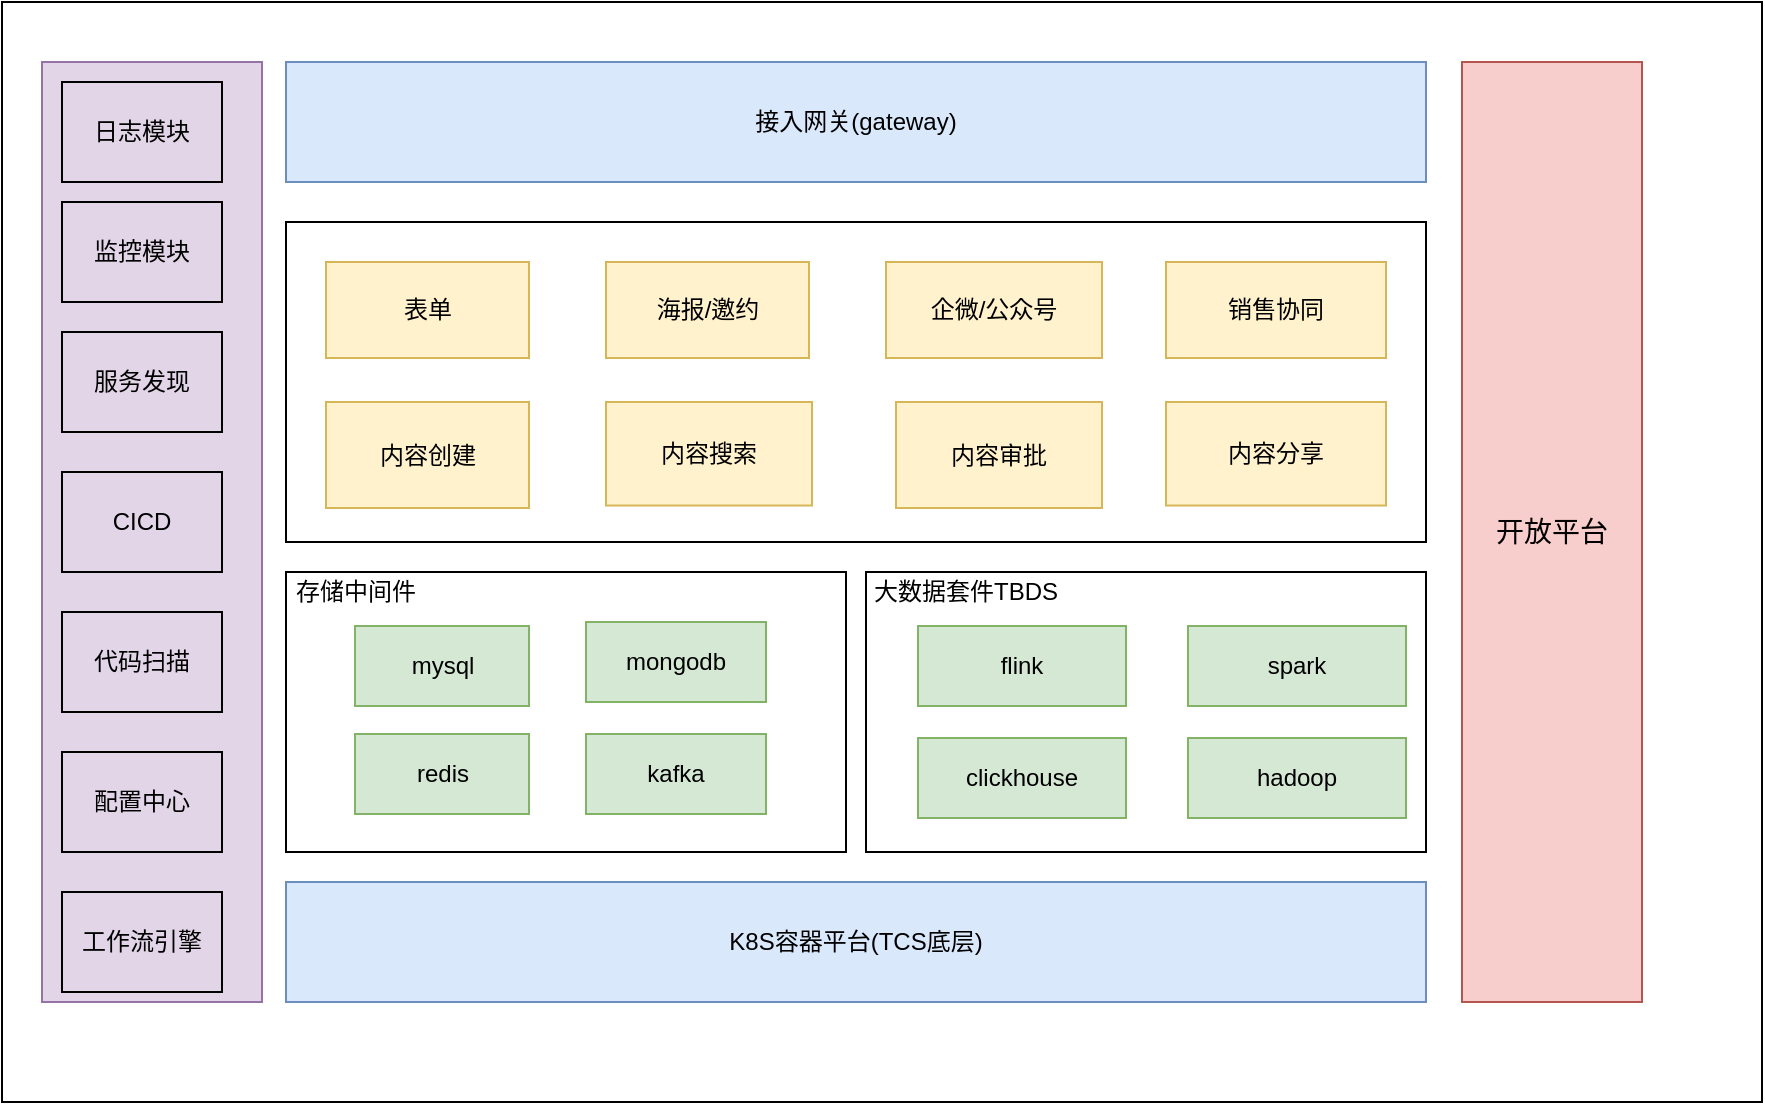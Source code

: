 <mxfile version="12.6.5" type="device"><diagram id="7sMN9yKqJ5x7ONmpitVm" name="Page-1"><mxGraphModel dx="978" dy="687" grid="1" gridSize="10" guides="1" tooltips="1" connect="1" arrows="1" fold="1" page="1" pageScale="1" pageWidth="827" pageHeight="1169" math="0" shadow="0"><root><mxCell id="0"/><mxCell id="1" parent="0"/><mxCell id="vY36IQDm4pZRRcKSbro7-63" value="" style="rounded=0;whiteSpace=wrap;html=1;" vertex="1" parent="1"><mxGeometry y="50" width="880" height="550" as="geometry"/></mxCell><mxCell id="vY36IQDm4pZRRcKSbro7-56" value="" style="rounded=0;whiteSpace=wrap;html=1;flipV=1;flipH=1;fillColor=#e1d5e7;strokeColor=#9673a6;" vertex="1" parent="1"><mxGeometry x="20" y="80" width="110" height="470" as="geometry"/></mxCell><mxCell id="vY36IQDm4pZRRcKSbro7-1" value="接入网关(gateway)" style="rounded=0;whiteSpace=wrap;html=1;fillColor=#dae8fc;strokeColor=#6c8ebf;" vertex="1" parent="1"><mxGeometry x="142" y="80" width="570" height="60" as="geometry"/></mxCell><mxCell id="vY36IQDm4pZRRcKSbro7-2" value="表单" style="rounded=0;whiteSpace=wrap;html=1;fillColor=#fff2cc;strokeColor=#d6b656;" vertex="1" parent="1"><mxGeometry x="162" y="180" width="101.5" height="48" as="geometry"/></mxCell><mxCell id="vY36IQDm4pZRRcKSbro7-23" value="海报/邀约" style="rounded=0;whiteSpace=wrap;html=1;fillColor=#fff2cc;strokeColor=#d6b656;" vertex="1" parent="1"><mxGeometry x="302" y="180" width="101.5" height="48" as="geometry"/></mxCell><mxCell id="vY36IQDm4pZRRcKSbro7-3" value="K8S容器平台(TCS底层)" style="rounded=0;whiteSpace=wrap;html=1;fillColor=#dae8fc;strokeColor=#6c8ebf;" vertex="1" parent="1"><mxGeometry x="142" y="490" width="570" height="60" as="geometry"/></mxCell><mxCell id="vY36IQDm4pZRRcKSbro7-5" value="mysql" style="rounded=0;whiteSpace=wrap;html=1;fillColor=#d5e8d4;strokeColor=#82b366;" vertex="1" parent="1"><mxGeometry x="176.5" y="362" width="87" height="40" as="geometry"/></mxCell><mxCell id="vY36IQDm4pZRRcKSbro7-6" value="redis" style="rounded=0;whiteSpace=wrap;html=1;fillColor=#d5e8d4;strokeColor=#82b366;" vertex="1" parent="1"><mxGeometry x="176.5" y="416" width="87" height="40" as="geometry"/></mxCell><mxCell id="vY36IQDm4pZRRcKSbro7-7" value="mongodb" style="rounded=0;whiteSpace=wrap;html=1;fillColor=#d5e8d4;strokeColor=#82b366;" vertex="1" parent="1"><mxGeometry x="292" y="360" width="90" height="40" as="geometry"/></mxCell><mxCell id="vY36IQDm4pZRRcKSbro7-8" value="flink" style="rounded=0;whiteSpace=wrap;html=1;fillColor=#d5e8d4;strokeColor=#82b366;" vertex="1" parent="1"><mxGeometry x="458" y="362" width="104" height="40" as="geometry"/></mxCell><mxCell id="vY36IQDm4pZRRcKSbro7-9" value="" style="rounded=0;whiteSpace=wrap;html=1;fillColor=none;" vertex="1" parent="1"><mxGeometry x="142" y="335" width="280" height="140" as="geometry"/></mxCell><mxCell id="vY36IQDm4pZRRcKSbro7-11" value="内容创建" style="rounded=0;whiteSpace=wrap;html=1;fillColor=#fff2cc;strokeColor=#d6b656;" vertex="1" parent="1"><mxGeometry x="162" y="250" width="101.5" height="53" as="geometry"/></mxCell><mxCell id="vY36IQDm4pZRRcKSbro7-12" value="内容搜索" style="rounded=0;whiteSpace=wrap;html=1;fillColor=#fff2cc;strokeColor=#d6b656;" vertex="1" parent="1"><mxGeometry x="302" y="250" width="103" height="51.75" as="geometry"/></mxCell><mxCell id="vY36IQDm4pZRRcKSbro7-13" value="内容审批" style="rounded=0;whiteSpace=wrap;html=1;fillColor=#fff2cc;strokeColor=#d6b656;" vertex="1" parent="1"><mxGeometry x="447" y="250" width="103" height="53" as="geometry"/></mxCell><mxCell id="vY36IQDm4pZRRcKSbro7-16" value="kafka" style="rounded=0;whiteSpace=wrap;html=1;fillColor=#d5e8d4;strokeColor=#82b366;" vertex="1" parent="1"><mxGeometry x="292" y="416" width="90" height="40" as="geometry"/></mxCell><mxCell id="vY36IQDm4pZRRcKSbro7-21" value="存储中间件" style="text;html=1;strokeColor=none;fillColor=none;align=center;verticalAlign=middle;whiteSpace=wrap;rounded=0;" vertex="1" parent="1"><mxGeometry x="142" y="330" width="70" height="30" as="geometry"/></mxCell><mxCell id="vY36IQDm4pZRRcKSbro7-25" value="企微/公众号" style="rounded=0;whiteSpace=wrap;html=1;fillColor=#fff2cc;strokeColor=#d6b656;" vertex="1" parent="1"><mxGeometry x="442" y="180" width="108" height="48" as="geometry"/></mxCell><mxCell id="vY36IQDm4pZRRcKSbro7-26" value="销售协同" style="rounded=0;whiteSpace=wrap;html=1;fillColor=#fff2cc;strokeColor=#d6b656;" vertex="1" parent="1"><mxGeometry x="582" y="180" width="110" height="48" as="geometry"/></mxCell><mxCell id="vY36IQDm4pZRRcKSbro7-27" value="内容分享" style="rounded=0;whiteSpace=wrap;html=1;fillColor=#fff2cc;strokeColor=#d6b656;" vertex="1" parent="1"><mxGeometry x="582" y="250" width="110" height="51.75" as="geometry"/></mxCell><mxCell id="vY36IQDm4pZRRcKSbro7-31" value="大数据套件TBDS" style="text;html=1;strokeColor=none;fillColor=none;align=center;verticalAlign=middle;whiteSpace=wrap;rounded=0;" vertex="1" parent="1"><mxGeometry x="427" y="335" width="110" height="20" as="geometry"/></mxCell><mxCell id="vY36IQDm4pZRRcKSbro7-33" value="clickhouse" style="rounded=0;whiteSpace=wrap;html=1;fillColor=#d5e8d4;strokeColor=#82b366;" vertex="1" parent="1"><mxGeometry x="458" y="418" width="104" height="40" as="geometry"/></mxCell><mxCell id="vY36IQDm4pZRRcKSbro7-34" value="hadoop" style="rounded=0;whiteSpace=wrap;html=1;fillColor=#d5e8d4;strokeColor=#82b366;" vertex="1" parent="1"><mxGeometry x="593" y="418" width="109" height="40" as="geometry"/></mxCell><mxCell id="vY36IQDm4pZRRcKSbro7-35" value="spark" style="rounded=0;whiteSpace=wrap;html=1;fillColor=#d5e8d4;strokeColor=#82b366;" vertex="1" parent="1"><mxGeometry x="593" y="362" width="109" height="40" as="geometry"/></mxCell><mxCell id="vY36IQDm4pZRRcKSbro7-37" value="" style="rounded=0;whiteSpace=wrap;html=1;fillColor=none;" vertex="1" parent="1"><mxGeometry x="432" y="335" width="280" height="140" as="geometry"/></mxCell><mxCell id="vY36IQDm4pZRRcKSbro7-43" value="" style="rounded=0;whiteSpace=wrap;html=1;fillColor=none;" vertex="1" parent="1"><mxGeometry x="142" y="160" width="570" height="160" as="geometry"/></mxCell><mxCell id="vY36IQDm4pZRRcKSbro7-47" value="日志模块" style="rounded=0;whiteSpace=wrap;html=1;fillColor=none;" vertex="1" parent="1"><mxGeometry x="30" y="90" width="80" height="50" as="geometry"/></mxCell><mxCell id="vY36IQDm4pZRRcKSbro7-48" value="监控模块" style="rounded=0;whiteSpace=wrap;html=1;fillColor=none;" vertex="1" parent="1"><mxGeometry x="30" y="150" width="80" height="50" as="geometry"/></mxCell><mxCell id="vY36IQDm4pZRRcKSbro7-49" value="服务发现" style="rounded=0;whiteSpace=wrap;html=1;fillColor=none;" vertex="1" parent="1"><mxGeometry x="30" y="215" width="80" height="50" as="geometry"/></mxCell><mxCell id="vY36IQDm4pZRRcKSbro7-50" value="CICD" style="rounded=0;whiteSpace=wrap;html=1;fillColor=none;" vertex="1" parent="1"><mxGeometry x="30" y="285" width="80" height="50" as="geometry"/></mxCell><mxCell id="vY36IQDm4pZRRcKSbro7-51" value="代码扫描" style="rounded=0;whiteSpace=wrap;html=1;fillColor=none;" vertex="1" parent="1"><mxGeometry x="30" y="355" width="80" height="50" as="geometry"/></mxCell><mxCell id="vY36IQDm4pZRRcKSbro7-52" value="配置中心" style="rounded=0;whiteSpace=wrap;html=1;fillColor=none;" vertex="1" parent="1"><mxGeometry x="30" y="425" width="80" height="50" as="geometry"/></mxCell><mxCell id="vY36IQDm4pZRRcKSbro7-53" value="工作流引擎" style="rounded=0;whiteSpace=wrap;html=1;fillColor=none;" vertex="1" parent="1"><mxGeometry x="30" y="495" width="80" height="50" as="geometry"/></mxCell><mxCell id="vY36IQDm4pZRRcKSbro7-57" value="&lt;font style=&quot;font-size: 14px&quot;&gt;开放平台&lt;/font&gt;" style="rounded=0;whiteSpace=wrap;html=1;fillColor=#f8cecc;strokeColor=#b85450;" vertex="1" parent="1"><mxGeometry x="730" y="80" width="90" height="470" as="geometry"/></mxCell></root></mxGraphModel></diagram></mxfile>